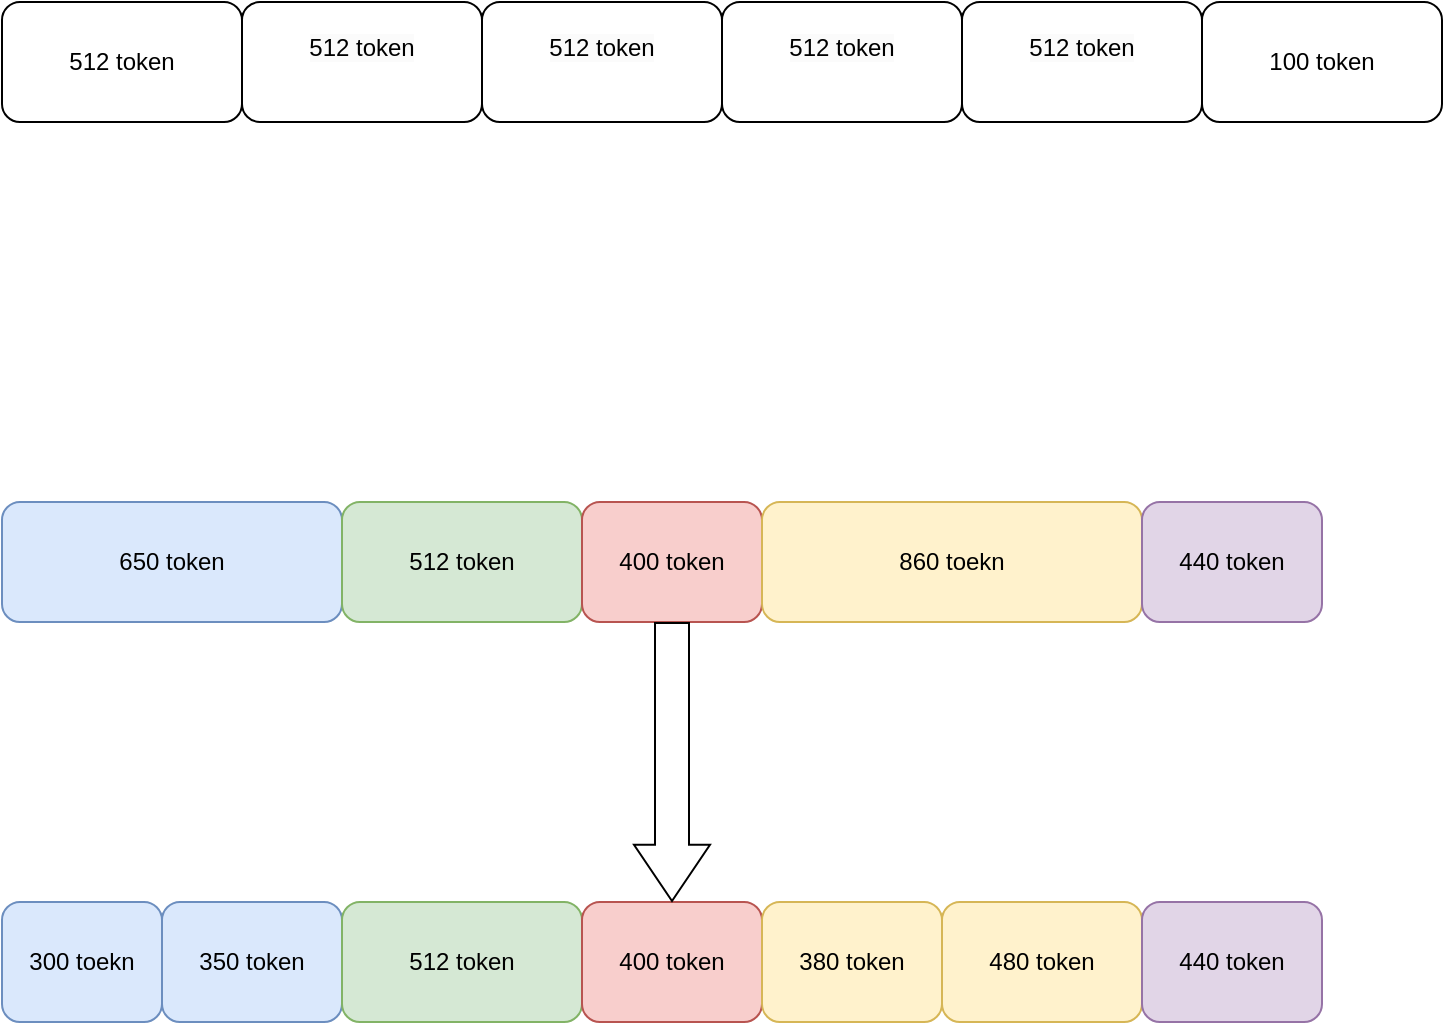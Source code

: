 <mxfile version="22.0.6" type="github">
  <diagram name="Page-1" id="6MaaZvA3j_ClUYgT1eT6">
    <mxGraphModel dx="2074" dy="1160" grid="1" gridSize="10" guides="1" tooltips="1" connect="1" arrows="1" fold="1" page="1" pageScale="1" pageWidth="850" pageHeight="1100" math="0" shadow="0">
      <root>
        <mxCell id="0" />
        <mxCell id="1" parent="0" />
        <mxCell id="Q6l2Wtg8TuGzA8U4DUpe-15" value="&#xa;&lt;span style=&quot;color: rgb(0, 0, 0); font-family: Helvetica; font-size: 12px; font-style: normal; font-variant-ligatures: normal; font-variant-caps: normal; font-weight: 400; letter-spacing: normal; orphans: 2; text-align: center; text-indent: 0px; text-transform: none; widows: 2; word-spacing: 0px; -webkit-text-stroke-width: 0px; background-color: rgb(251, 251, 251); text-decoration-thickness: initial; text-decoration-style: initial; text-decoration-color: initial; float: none; display: inline !important;&quot;&gt;512 token&lt;/span&gt;&#xa;&#xa;" style="rounded=1;whiteSpace=wrap;html=1;" vertex="1" parent="1">
          <mxGeometry x="430" y="150" width="120" height="60" as="geometry" />
        </mxCell>
        <mxCell id="Q6l2Wtg8TuGzA8U4DUpe-16" value="512 token" style="rounded=1;whiteSpace=wrap;html=1;" vertex="1" parent="1">
          <mxGeometry x="70" y="150" width="120" height="60" as="geometry" />
        </mxCell>
        <mxCell id="Q6l2Wtg8TuGzA8U4DUpe-17" value="&#xa;&lt;span style=&quot;color: rgb(0, 0, 0); font-family: Helvetica; font-size: 12px; font-style: normal; font-variant-ligatures: normal; font-variant-caps: normal; font-weight: 400; letter-spacing: normal; orphans: 2; text-align: center; text-indent: 0px; text-transform: none; widows: 2; word-spacing: 0px; -webkit-text-stroke-width: 0px; background-color: rgb(251, 251, 251); text-decoration-thickness: initial; text-decoration-style: initial; text-decoration-color: initial; float: none; display: inline !important;&quot;&gt;512 token&lt;/span&gt;&#xa;&#xa;" style="rounded=1;whiteSpace=wrap;html=1;" vertex="1" parent="1">
          <mxGeometry x="190" y="150" width="120" height="60" as="geometry" />
        </mxCell>
        <mxCell id="Q6l2Wtg8TuGzA8U4DUpe-18" value="&#xa;&lt;span style=&quot;color: rgb(0, 0, 0); font-family: Helvetica; font-size: 12px; font-style: normal; font-variant-ligatures: normal; font-variant-caps: normal; font-weight: 400; letter-spacing: normal; orphans: 2; text-align: center; text-indent: 0px; text-transform: none; widows: 2; word-spacing: 0px; -webkit-text-stroke-width: 0px; background-color: rgb(251, 251, 251); text-decoration-thickness: initial; text-decoration-style: initial; text-decoration-color: initial; float: none; display: inline !important;&quot;&gt;512 token&lt;/span&gt;&#xa;&#xa;" style="rounded=1;whiteSpace=wrap;html=1;" vertex="1" parent="1">
          <mxGeometry x="310" y="150" width="120" height="60" as="geometry" />
        </mxCell>
        <mxCell id="Q6l2Wtg8TuGzA8U4DUpe-19" value="100 token" style="rounded=1;whiteSpace=wrap;html=1;" vertex="1" parent="1">
          <mxGeometry x="670" y="150" width="120" height="60" as="geometry" />
        </mxCell>
        <mxCell id="Q6l2Wtg8TuGzA8U4DUpe-20" value="300 toekn" style="rounded=1;whiteSpace=wrap;html=1;fillColor=#dae8fc;strokeColor=#6c8ebf;" vertex="1" parent="1">
          <mxGeometry x="70" y="600" width="80" height="60" as="geometry" />
        </mxCell>
        <mxCell id="Q6l2Wtg8TuGzA8U4DUpe-21" value="&#xa;&lt;span style=&quot;color: rgb(0, 0, 0); font-family: Helvetica; font-size: 12px; font-style: normal; font-variant-ligatures: normal; font-variant-caps: normal; font-weight: 400; letter-spacing: normal; orphans: 2; text-align: center; text-indent: 0px; text-transform: none; widows: 2; word-spacing: 0px; -webkit-text-stroke-width: 0px; background-color: rgb(251, 251, 251); text-decoration-thickness: initial; text-decoration-style: initial; text-decoration-color: initial; float: none; display: inline !important;&quot;&gt;512 token&lt;/span&gt;&#xa;&#xa;" style="rounded=1;whiteSpace=wrap;html=1;" vertex="1" parent="1">
          <mxGeometry x="550" y="150" width="120" height="60" as="geometry" />
        </mxCell>
        <mxCell id="Q6l2Wtg8TuGzA8U4DUpe-22" value="350 token" style="rounded=1;whiteSpace=wrap;html=1;fillColor=#dae8fc;strokeColor=#6c8ebf;" vertex="1" parent="1">
          <mxGeometry x="150" y="600" width="90" height="60" as="geometry" />
        </mxCell>
        <mxCell id="Q6l2Wtg8TuGzA8U4DUpe-23" value="512 token" style="rounded=1;whiteSpace=wrap;html=1;fillColor=#d5e8d4;strokeColor=#82b366;" vertex="1" parent="1">
          <mxGeometry x="240" y="600" width="120" height="60" as="geometry" />
        </mxCell>
        <mxCell id="Q6l2Wtg8TuGzA8U4DUpe-25" value="400 token" style="rounded=1;whiteSpace=wrap;html=1;fillColor=#f8cecc;strokeColor=#b85450;" vertex="1" parent="1">
          <mxGeometry x="360" y="600" width="90" height="60" as="geometry" />
        </mxCell>
        <mxCell id="Q6l2Wtg8TuGzA8U4DUpe-26" value="380 token" style="rounded=1;whiteSpace=wrap;html=1;fillColor=#fff2cc;strokeColor=#d6b656;" vertex="1" parent="1">
          <mxGeometry x="450" y="600" width="90" height="60" as="geometry" />
        </mxCell>
        <mxCell id="Q6l2Wtg8TuGzA8U4DUpe-27" value="480 token" style="rounded=1;whiteSpace=wrap;html=1;fillColor=#fff2cc;strokeColor=#d6b656;" vertex="1" parent="1">
          <mxGeometry x="540" y="600" width="100" height="60" as="geometry" />
        </mxCell>
        <mxCell id="Q6l2Wtg8TuGzA8U4DUpe-28" value="440 token" style="rounded=1;whiteSpace=wrap;html=1;fillColor=#e1d5e7;strokeColor=#9673a6;" vertex="1" parent="1">
          <mxGeometry x="640" y="600" width="90" height="60" as="geometry" />
        </mxCell>
        <mxCell id="Q6l2Wtg8TuGzA8U4DUpe-30" value="650 token" style="rounded=1;whiteSpace=wrap;html=1;fillColor=#dae8fc;strokeColor=#6c8ebf;" vertex="1" parent="1">
          <mxGeometry x="70" y="400" width="170" height="60" as="geometry" />
        </mxCell>
        <mxCell id="Q6l2Wtg8TuGzA8U4DUpe-31" value="512 token" style="rounded=1;whiteSpace=wrap;html=1;fillColor=#d5e8d4;strokeColor=#82b366;" vertex="1" parent="1">
          <mxGeometry x="240" y="400" width="120" height="60" as="geometry" />
        </mxCell>
        <mxCell id="Q6l2Wtg8TuGzA8U4DUpe-32" value="400 token" style="rounded=1;whiteSpace=wrap;html=1;fillColor=#f8cecc;strokeColor=#b85450;" vertex="1" parent="1">
          <mxGeometry x="360" y="400" width="90" height="60" as="geometry" />
        </mxCell>
        <mxCell id="Q6l2Wtg8TuGzA8U4DUpe-33" value="860 toekn" style="rounded=1;whiteSpace=wrap;html=1;fillColor=#fff2cc;strokeColor=#d6b656;" vertex="1" parent="1">
          <mxGeometry x="450" y="400" width="190" height="60" as="geometry" />
        </mxCell>
        <mxCell id="Q6l2Wtg8TuGzA8U4DUpe-35" value="440 token" style="rounded=1;whiteSpace=wrap;html=1;fillColor=#e1d5e7;strokeColor=#9673a6;" vertex="1" parent="1">
          <mxGeometry x="640" y="400" width="90" height="60" as="geometry" />
        </mxCell>
        <mxCell id="Q6l2Wtg8TuGzA8U4DUpe-36" value="" style="shape=flexArrow;endArrow=classic;html=1;rounded=0;width=17;endSize=9.05;exitX=0.5;exitY=1;exitDx=0;exitDy=0;entryX=0.5;entryY=0;entryDx=0;entryDy=0;" edge="1" parent="1" source="Q6l2Wtg8TuGzA8U4DUpe-32" target="Q6l2Wtg8TuGzA8U4DUpe-25">
          <mxGeometry width="50" height="50" relative="1" as="geometry">
            <mxPoint x="400" y="620" as="sourcePoint" />
            <mxPoint x="450" y="570" as="targetPoint" />
          </mxGeometry>
        </mxCell>
      </root>
    </mxGraphModel>
  </diagram>
</mxfile>
